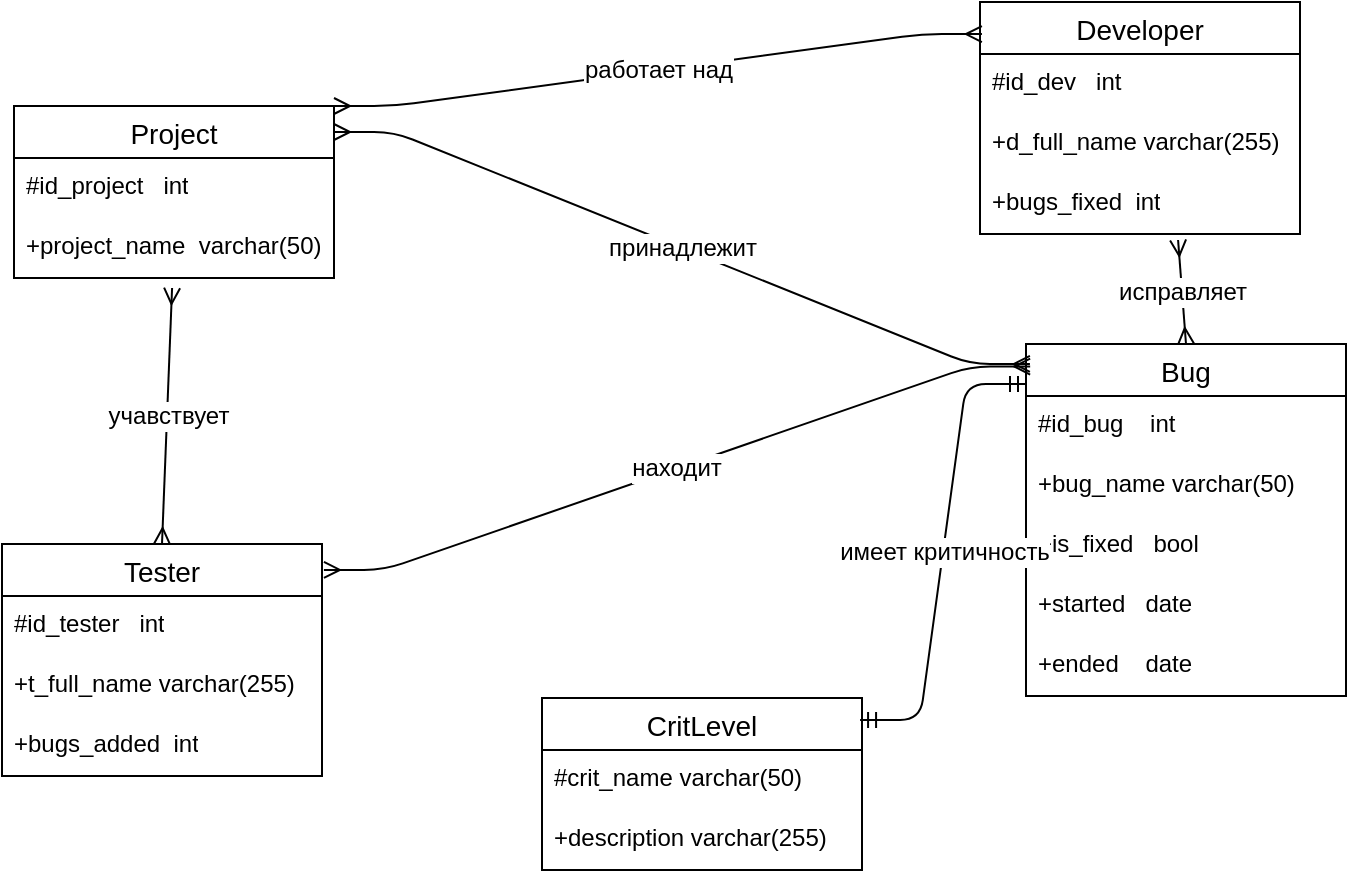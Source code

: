 <mxfile version="21.7.5" type="device">
  <diagram id="R2lEEEUBdFMjLlhIrx00" name="Page-1">
    <mxGraphModel dx="839" dy="1546" grid="0" gridSize="11" guides="1" tooltips="1" connect="1" arrows="1" fold="1" page="1" pageScale="1" pageWidth="850" pageHeight="1100" math="0" shadow="0" extFonts="Permanent Marker^https://fonts.googleapis.com/css?family=Permanent+Marker">
      <root>
        <mxCell id="0" />
        <mxCell id="1" parent="0" />
        <mxCell id="ynQiJvseIP1y4Znmtuj0-53" value="Tester" style="swimlane;fontStyle=0;childLayout=stackLayout;horizontal=1;startSize=26;horizontalStack=0;resizeParent=1;resizeParentMax=0;resizeLast=0;collapsible=1;marginBottom=0;align=center;fontSize=14;" parent="1" vertex="1">
          <mxGeometry x="59" y="233" width="160" height="116" as="geometry" />
        </mxCell>
        <mxCell id="ynQiJvseIP1y4Znmtuj0-54" value="#id_tester&amp;nbsp; &amp;nbsp;int" style="text;strokeColor=none;fillColor=none;spacingLeft=4;spacingRight=4;overflow=hidden;rotatable=0;points=[[0,0.5],[1,0.5]];portConstraint=eastwest;fontSize=12;whiteSpace=wrap;html=1;" parent="ynQiJvseIP1y4Znmtuj0-53" vertex="1">
          <mxGeometry y="26" width="160" height="30" as="geometry" />
        </mxCell>
        <mxCell id="ynQiJvseIP1y4Znmtuj0-55" value="+t_full_name varchar(255)" style="text;strokeColor=none;fillColor=none;spacingLeft=4;spacingRight=4;overflow=hidden;rotatable=0;points=[[0,0.5],[1,0.5]];portConstraint=eastwest;fontSize=12;whiteSpace=wrap;html=1;" parent="ynQiJvseIP1y4Znmtuj0-53" vertex="1">
          <mxGeometry y="56" width="160" height="30" as="geometry" />
        </mxCell>
        <mxCell id="ynQiJvseIP1y4Znmtuj0-102" value="+bugs_added&amp;nbsp; int" style="text;strokeColor=none;fillColor=none;spacingLeft=4;spacingRight=4;overflow=hidden;rotatable=0;points=[[0,0.5],[1,0.5]];portConstraint=eastwest;fontSize=12;whiteSpace=wrap;html=1;" parent="ynQiJvseIP1y4Znmtuj0-53" vertex="1">
          <mxGeometry y="86" width="160" height="30" as="geometry" />
        </mxCell>
        <mxCell id="ynQiJvseIP1y4Znmtuj0-57" value="Project" style="swimlane;fontStyle=0;childLayout=stackLayout;horizontal=1;startSize=26;horizontalStack=0;resizeParent=1;resizeParentMax=0;resizeLast=0;collapsible=1;marginBottom=0;align=center;fontSize=14;" parent="1" vertex="1">
          <mxGeometry x="65" y="14" width="160" height="86" as="geometry" />
        </mxCell>
        <mxCell id="ynQiJvseIP1y4Znmtuj0-58" value="#id_project&amp;nbsp; &amp;nbsp;int" style="text;strokeColor=none;fillColor=none;spacingLeft=4;spacingRight=4;overflow=hidden;rotatable=0;points=[[0,0.5],[1,0.5]];portConstraint=eastwest;fontSize=12;whiteSpace=wrap;html=1;" parent="ynQiJvseIP1y4Znmtuj0-57" vertex="1">
          <mxGeometry y="26" width="160" height="30" as="geometry" />
        </mxCell>
        <mxCell id="ynQiJvseIP1y4Znmtuj0-59" value="+project_name&amp;nbsp; varchar(50)" style="text;strokeColor=none;fillColor=none;spacingLeft=4;spacingRight=4;overflow=hidden;rotatable=0;points=[[0,0.5],[1,0.5]];portConstraint=eastwest;fontSize=12;whiteSpace=wrap;html=1;" parent="ynQiJvseIP1y4Znmtuj0-57" vertex="1">
          <mxGeometry y="56" width="160" height="30" as="geometry" />
        </mxCell>
        <mxCell id="ynQiJvseIP1y4Znmtuj0-61" value="Bug" style="swimlane;fontStyle=0;childLayout=stackLayout;horizontal=1;startSize=26;horizontalStack=0;resizeParent=1;resizeParentMax=0;resizeLast=0;collapsible=1;marginBottom=0;align=center;fontSize=14;" parent="1" vertex="1">
          <mxGeometry x="571" y="133" width="160" height="176" as="geometry" />
        </mxCell>
        <mxCell id="ynQiJvseIP1y4Znmtuj0-62" value="#id_bug&amp;nbsp; &amp;nbsp; int" style="text;strokeColor=none;fillColor=none;spacingLeft=4;spacingRight=4;overflow=hidden;rotatable=0;points=[[0,0.5],[1,0.5]];portConstraint=eastwest;fontSize=12;whiteSpace=wrap;html=1;" parent="ynQiJvseIP1y4Znmtuj0-61" vertex="1">
          <mxGeometry y="26" width="160" height="30" as="geometry" />
        </mxCell>
        <mxCell id="ynQiJvseIP1y4Znmtuj0-64" value="+bug_name varchar(50)" style="text;strokeColor=none;fillColor=none;spacingLeft=4;spacingRight=4;overflow=hidden;rotatable=0;points=[[0,0.5],[1,0.5]];portConstraint=eastwest;fontSize=12;whiteSpace=wrap;html=1;" parent="ynQiJvseIP1y4Znmtuj0-61" vertex="1">
          <mxGeometry y="56" width="160" height="30" as="geometry" />
        </mxCell>
        <mxCell id="ynQiJvseIP1y4Znmtuj0-98" value="+is_fixed&amp;nbsp; &amp;nbsp;bool" style="text;strokeColor=none;fillColor=none;spacingLeft=4;spacingRight=4;overflow=hidden;rotatable=0;points=[[0,0.5],[1,0.5]];portConstraint=eastwest;fontSize=12;whiteSpace=wrap;html=1;" parent="ynQiJvseIP1y4Znmtuj0-61" vertex="1">
          <mxGeometry y="86" width="160" height="30" as="geometry" />
        </mxCell>
        <mxCell id="ynQiJvseIP1y4Znmtuj0-96" value="+started&amp;nbsp; &amp;nbsp;date" style="text;strokeColor=none;fillColor=none;spacingLeft=4;spacingRight=4;overflow=hidden;rotatable=0;points=[[0,0.5],[1,0.5]];portConstraint=eastwest;fontSize=12;whiteSpace=wrap;html=1;" parent="ynQiJvseIP1y4Znmtuj0-61" vertex="1">
          <mxGeometry y="116" width="160" height="30" as="geometry" />
        </mxCell>
        <mxCell id="ynQiJvseIP1y4Znmtuj0-97" value="+ended&amp;nbsp; &amp;nbsp; date&lt;br&gt;" style="text;strokeColor=none;fillColor=none;spacingLeft=4;spacingRight=4;overflow=hidden;rotatable=0;points=[[0,0.5],[1,0.5]];portConstraint=eastwest;fontSize=12;whiteSpace=wrap;html=1;" parent="ynQiJvseIP1y4Znmtuj0-61" vertex="1">
          <mxGeometry y="146" width="160" height="30" as="geometry" />
        </mxCell>
        <mxCell id="ynQiJvseIP1y4Znmtuj0-78" value="Developer" style="swimlane;fontStyle=0;childLayout=stackLayout;horizontal=1;startSize=26;horizontalStack=0;resizeParent=1;resizeParentMax=0;resizeLast=0;collapsible=1;marginBottom=0;align=center;fontSize=14;" parent="1" vertex="1">
          <mxGeometry x="548" y="-38" width="160" height="116" as="geometry" />
        </mxCell>
        <mxCell id="ynQiJvseIP1y4Znmtuj0-79" value="#id_dev&amp;nbsp; &amp;nbsp;int" style="text;strokeColor=none;fillColor=none;spacingLeft=4;spacingRight=4;overflow=hidden;rotatable=0;points=[[0,0.5],[1,0.5]];portConstraint=eastwest;fontSize=12;whiteSpace=wrap;html=1;" parent="ynQiJvseIP1y4Znmtuj0-78" vertex="1">
          <mxGeometry y="26" width="160" height="30" as="geometry" />
        </mxCell>
        <mxCell id="ynQiJvseIP1y4Znmtuj0-80" value="+d_full_name varchar(255)" style="text;strokeColor=none;fillColor=none;spacingLeft=4;spacingRight=4;overflow=hidden;rotatable=0;points=[[0,0.5],[1,0.5]];portConstraint=eastwest;fontSize=12;whiteSpace=wrap;html=1;" parent="ynQiJvseIP1y4Znmtuj0-78" vertex="1">
          <mxGeometry y="56" width="160" height="30" as="geometry" />
        </mxCell>
        <mxCell id="ynQiJvseIP1y4Znmtuj0-81" value="+bugs_fixed&amp;nbsp; int" style="text;strokeColor=none;fillColor=none;spacingLeft=4;spacingRight=4;overflow=hidden;rotatable=0;points=[[0,0.5],[1,0.5]];portConstraint=eastwest;fontSize=12;whiteSpace=wrap;html=1;" parent="ynQiJvseIP1y4Znmtuj0-78" vertex="1">
          <mxGeometry y="86" width="160" height="30" as="geometry" />
        </mxCell>
        <mxCell id="77yjsd5uiOWWUBVfD6fY-14" value="CritLevel" style="swimlane;fontStyle=0;childLayout=stackLayout;horizontal=1;startSize=26;horizontalStack=0;resizeParent=1;resizeParentMax=0;resizeLast=0;collapsible=1;marginBottom=0;align=center;fontSize=14;" parent="1" vertex="1">
          <mxGeometry x="329" y="310" width="160" height="86" as="geometry" />
        </mxCell>
        <mxCell id="77yjsd5uiOWWUBVfD6fY-15" value="#crit_name varchar(50)" style="text;strokeColor=none;fillColor=none;spacingLeft=4;spacingRight=4;overflow=hidden;rotatable=0;points=[[0,0.5],[1,0.5]];portConstraint=eastwest;fontSize=12;whiteSpace=wrap;html=1;" parent="77yjsd5uiOWWUBVfD6fY-14" vertex="1">
          <mxGeometry y="26" width="160" height="30" as="geometry" />
        </mxCell>
        <mxCell id="77yjsd5uiOWWUBVfD6fY-16" value="+description varchar(255)" style="text;strokeColor=none;fillColor=none;spacingLeft=4;spacingRight=4;overflow=hidden;rotatable=0;points=[[0,0.5],[1,0.5]];portConstraint=eastwest;fontSize=12;whiteSpace=wrap;html=1;" parent="77yjsd5uiOWWUBVfD6fY-14" vertex="1">
          <mxGeometry y="56" width="160" height="30" as="geometry" />
        </mxCell>
        <mxCell id="77yjsd5uiOWWUBVfD6fY-21" value="находит" style="edgeStyle=entityRelationEdgeStyle;fontSize=12;html=1;endArrow=ERmany;startArrow=ERmany;rounded=1;exitX=1.006;exitY=0.112;exitDx=0;exitDy=0;exitPerimeter=0;entryX=0.013;entryY=0.064;entryDx=0;entryDy=0;entryPerimeter=0;" parent="1" source="ynQiJvseIP1y4Znmtuj0-53" target="ynQiJvseIP1y4Znmtuj0-61" edge="1">
          <mxGeometry width="100" height="100" relative="1" as="geometry">
            <mxPoint x="287" y="292" as="sourcePoint" />
            <mxPoint x="387" y="192" as="targetPoint" />
          </mxGeometry>
        </mxCell>
        <mxCell id="77yjsd5uiOWWUBVfD6fY-22" value="исправляет" style="fontSize=12;html=1;endArrow=ERmany;startArrow=ERmany;rounded=1;exitX=0.619;exitY=1.1;exitDx=0;exitDy=0;exitPerimeter=0;entryX=0.5;entryY=0;entryDx=0;entryDy=0;" parent="1" source="ynQiJvseIP1y4Znmtuj0-81" target="ynQiJvseIP1y4Znmtuj0-61" edge="1">
          <mxGeometry width="100" height="100" relative="1" as="geometry">
            <mxPoint x="467" y="33" as="sourcePoint" />
            <mxPoint x="567" y="133" as="targetPoint" />
          </mxGeometry>
        </mxCell>
        <mxCell id="77yjsd5uiOWWUBVfD6fY-23" value="принадлежит" style="edgeStyle=entityRelationEdgeStyle;fontSize=12;html=1;endArrow=ERmany;startArrow=ERmany;rounded=1;exitX=0.994;exitY=0.14;exitDx=0;exitDy=0;exitPerimeter=0;" parent="1" edge="1">
          <mxGeometry width="100" height="100" relative="1" as="geometry">
            <mxPoint x="225.0" y="27.0" as="sourcePoint" />
            <mxPoint x="572.96" y="142.96" as="targetPoint" />
          </mxGeometry>
        </mxCell>
        <mxCell id="77yjsd5uiOWWUBVfD6fY-24" value="учавствует" style="fontSize=12;html=1;endArrow=ERmany;startArrow=ERmany;rounded=0;entryX=0.494;entryY=1.167;entryDx=0;entryDy=0;entryPerimeter=0;exitX=0.5;exitY=0;exitDx=0;exitDy=0;" parent="1" source="ynQiJvseIP1y4Znmtuj0-53" target="ynQiJvseIP1y4Znmtuj0-59" edge="1">
          <mxGeometry width="100" height="100" relative="1" as="geometry">
            <mxPoint x="45" y="241" as="sourcePoint" />
            <mxPoint x="145" y="141" as="targetPoint" />
          </mxGeometry>
        </mxCell>
        <mxCell id="77yjsd5uiOWWUBVfD6fY-25" value="работает над" style="edgeStyle=entityRelationEdgeStyle;fontSize=12;html=1;endArrow=ERmany;startArrow=ERmany;rounded=1;exitX=1;exitY=0;exitDx=0;exitDy=0;entryX=0.006;entryY=0.138;entryDx=0;entryDy=0;entryPerimeter=0;" parent="1" source="ynQiJvseIP1y4Znmtuj0-57" target="ynQiJvseIP1y4Znmtuj0-78" edge="1">
          <mxGeometry width="100" height="100" relative="1" as="geometry">
            <mxPoint x="235" y="14" as="sourcePoint" />
            <mxPoint x="583" y="130" as="targetPoint" />
          </mxGeometry>
        </mxCell>
        <mxCell id="77yjsd5uiOWWUBVfD6fY-26" value="имеет критичность" style="edgeStyle=entityRelationEdgeStyle;fontSize=12;html=1;endArrow=ERmandOne;startArrow=ERmandOne;rounded=1;entryX=0;entryY=-0.2;entryDx=0;entryDy=0;entryPerimeter=0;exitX=0.994;exitY=0.128;exitDx=0;exitDy=0;exitPerimeter=0;" parent="1" source="77yjsd5uiOWWUBVfD6fY-14" target="ynQiJvseIP1y4Znmtuj0-62" edge="1">
          <mxGeometry width="100" height="100" relative="1" as="geometry">
            <mxPoint x="421" y="288" as="sourcePoint" />
            <mxPoint x="521" y="188" as="targetPoint" />
          </mxGeometry>
        </mxCell>
      </root>
    </mxGraphModel>
  </diagram>
</mxfile>
